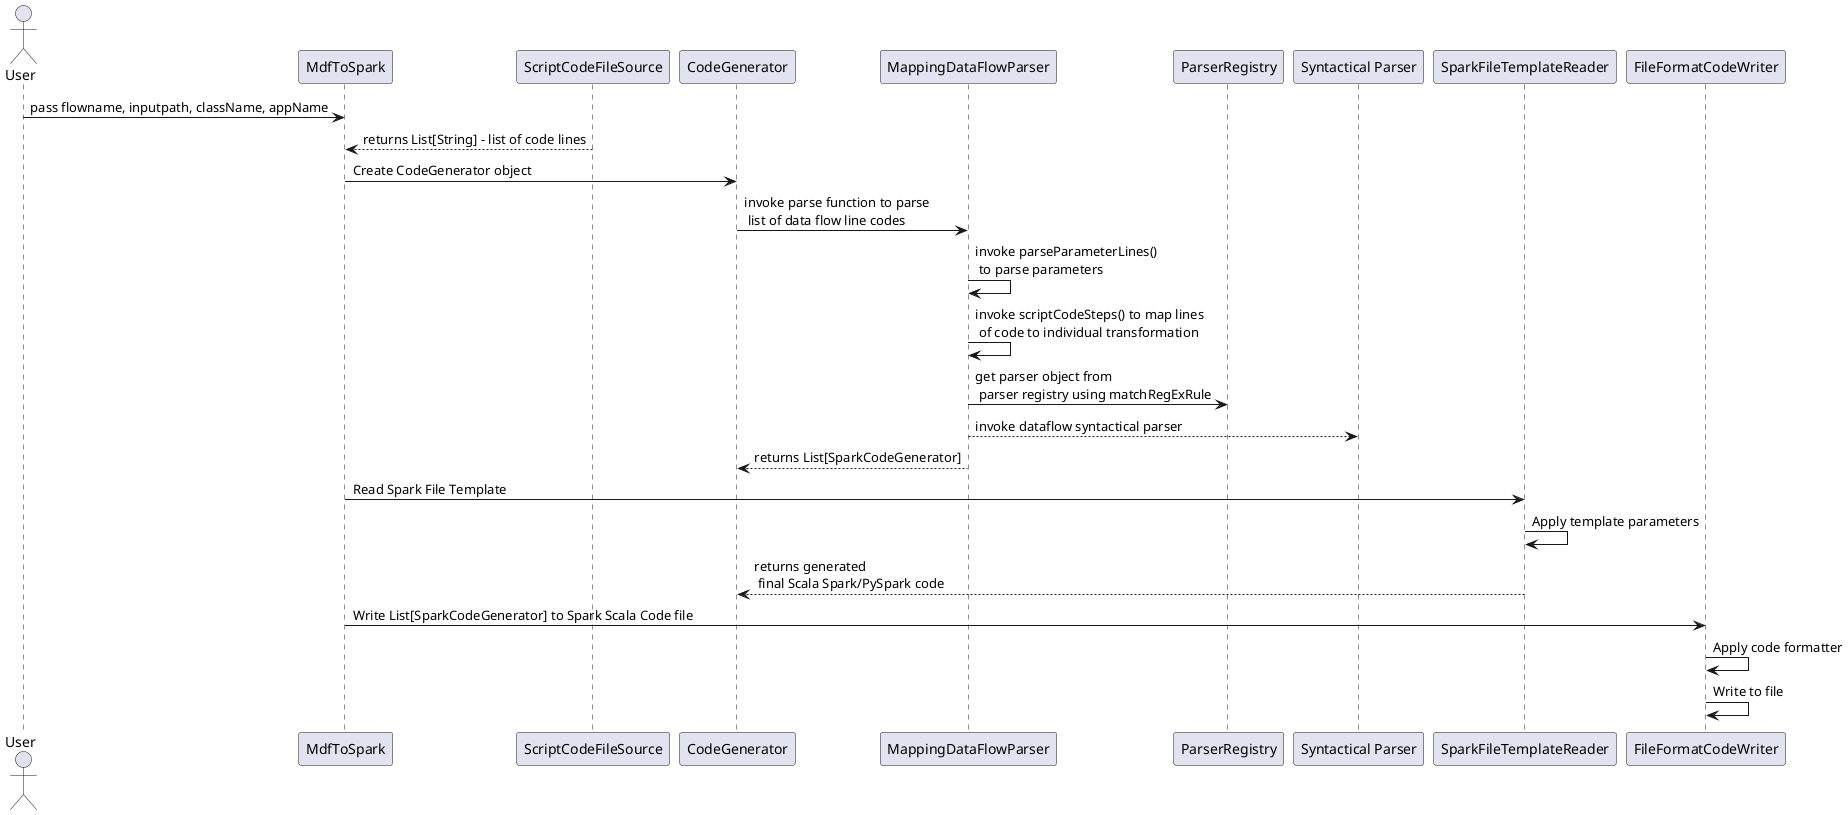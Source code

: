 @startuml
skinparam linetype polyline
skinparam linetype ortho
actor       User        as user
user -> MdfToSpark : pass flowname, inputpath, className, appName
ScriptCodeFileSource --> MdfToSpark : returns List[String] - list of code lines
MdfToSpark -> CodeGenerator : Create CodeGenerator object
CodeGenerator -> MappingDataFlowParser: invoke parse function to parse \n list of data flow line codes
MappingDataFlowParser -> MappingDataFlowParser : invoke parseParameterLines() \n to parse parameters
MappingDataFlowParser -> MappingDataFlowParser : invoke scriptCodeSteps() to map lines \n of code to individual transformation
MappingDataFlowParser -> ParserRegistry: get parser object from \n parser registry using matchRegExRule
MappingDataFlowParser --> "Syntactical Parser" : invoke dataflow syntactical parser
MappingDataFlowParser -->CodeGenerator : returns List[SparkCodeGenerator]
MdfToSpark -> SparkFileTemplateReader : Read Spark File Template
SparkFileTemplateReader -> SparkFileTemplateReader : Apply template parameters
SparkFileTemplateReader --> CodeGenerator : returns generated \n final Scala Spark/PySpark code
MdfToSpark -> FileFormatCodeWriter : Write List[SparkCodeGenerator] to Spark Scala Code file
FileFormatCodeWriter -> FileFormatCodeWriter : Apply code formatter
FileFormatCodeWriter -> FileFormatCodeWriter : Write to file
@enduml